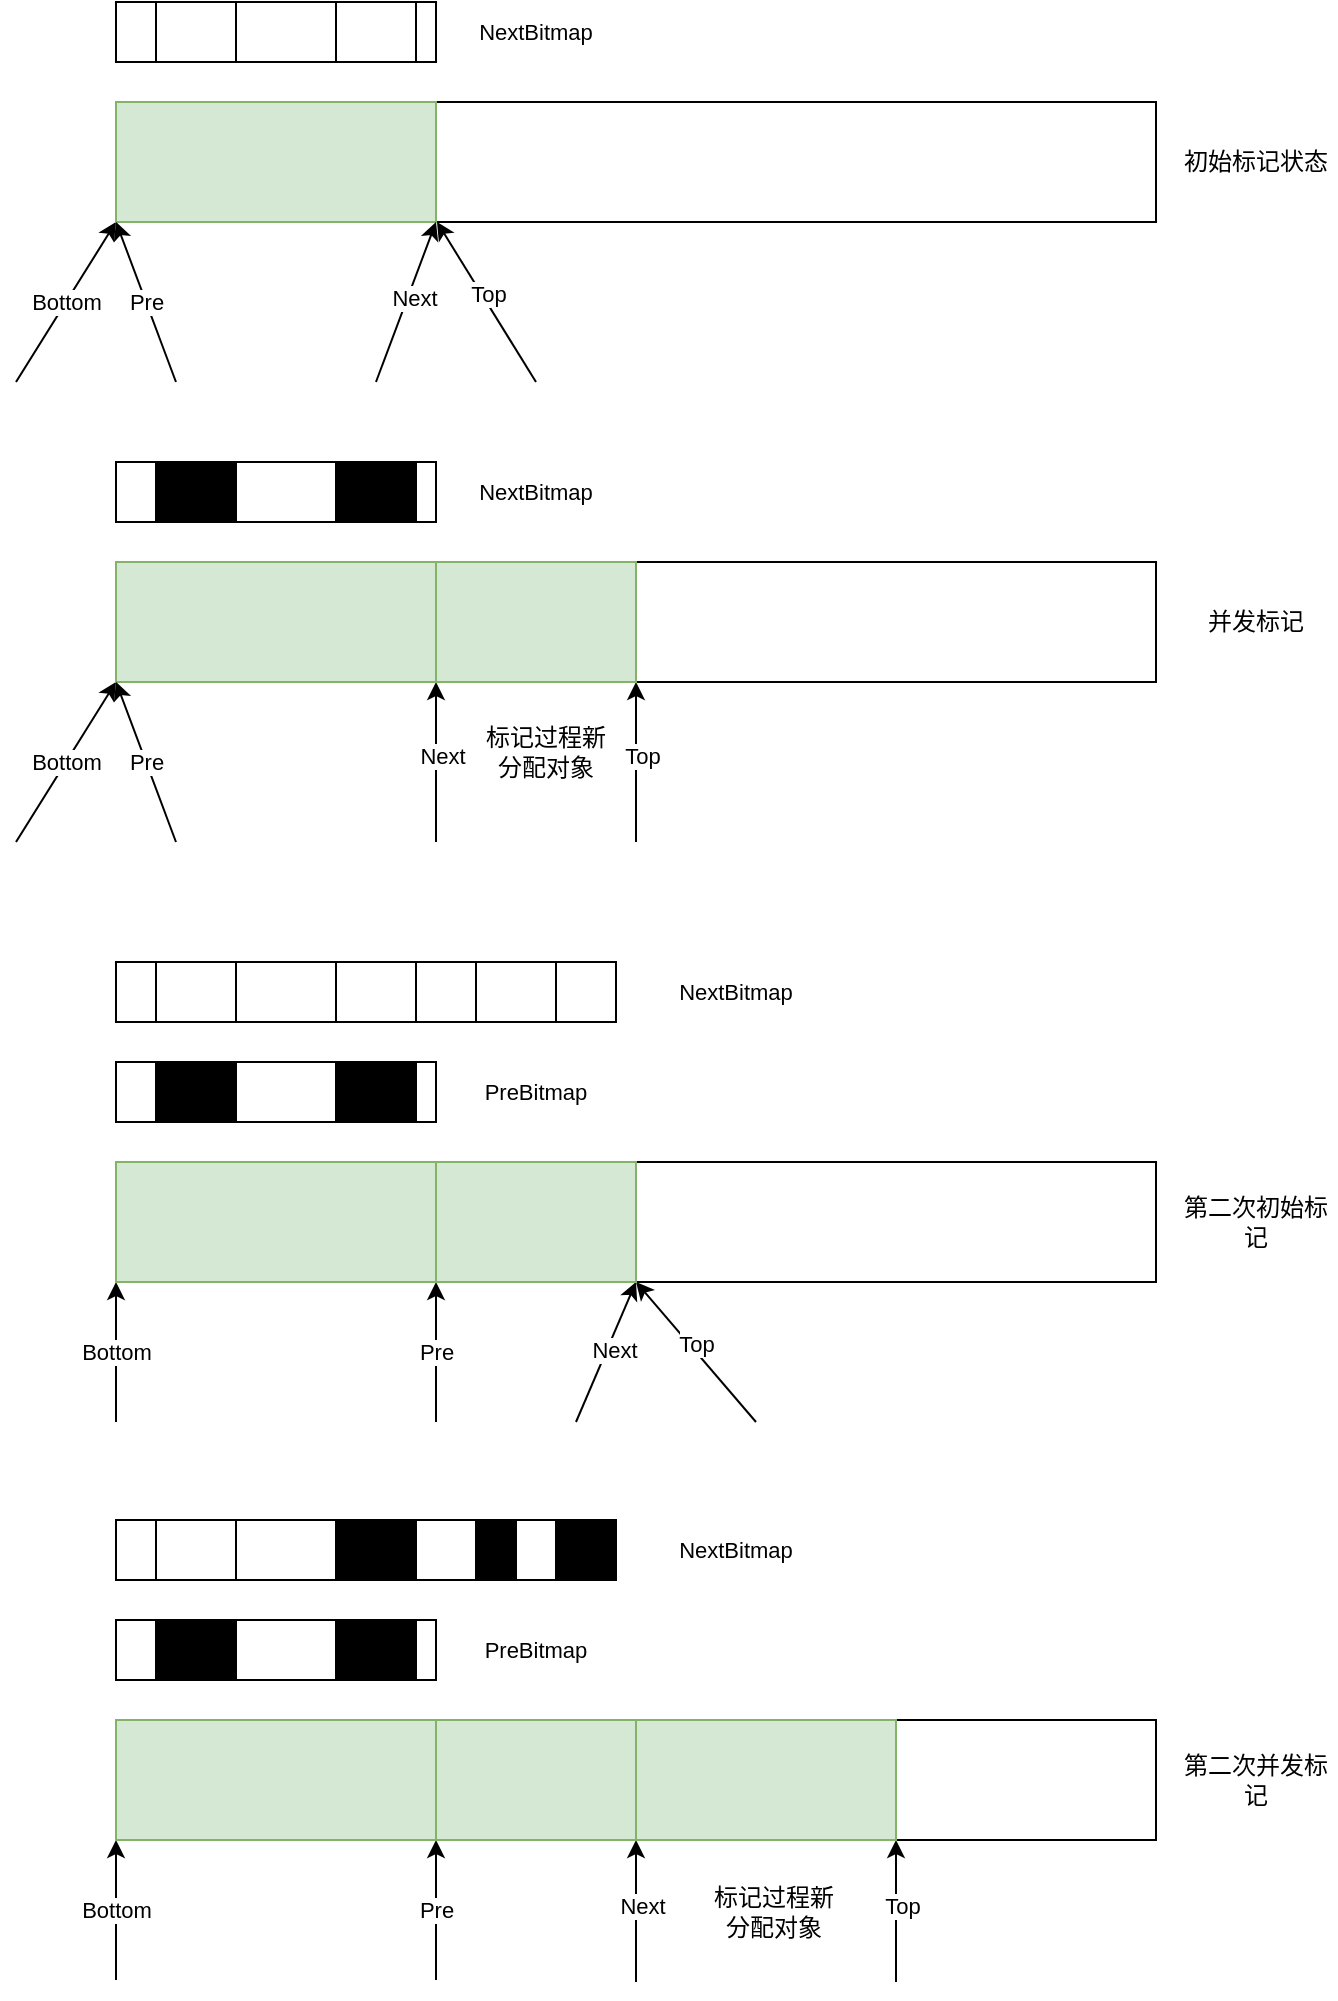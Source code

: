 <mxfile version="18.1.3" type="device"><diagram id="C5RBs43oDa-KdzZeNtuy" name="Page-1"><mxGraphModel dx="1018" dy="669" grid="1" gridSize="10" guides="1" tooltips="1" connect="1" arrows="1" fold="1" page="1" pageScale="1" pageWidth="827" pageHeight="1169" math="0" shadow="0"><root><mxCell id="WIyWlLk6GJQsqaUBKTNV-0"/><mxCell id="WIyWlLk6GJQsqaUBKTNV-1" parent="WIyWlLk6GJQsqaUBKTNV-0"/><mxCell id="0EeGkwCDE5l4dgLq_RrV-0" value="Bottom" style="edgeStyle=none;rounded=0;orthogonalLoop=1;jettySize=auto;html=1;entryX=0;entryY=1;entryDx=0;entryDy=0;" edge="1" parent="WIyWlLk6GJQsqaUBKTNV-1" target="0EeGkwCDE5l4dgLq_RrV-3"><mxGeometry relative="1" as="geometry"><mxPoint x="120" y="370" as="targetPoint"/><mxPoint x="70" y="370" as="sourcePoint"/></mxGeometry></mxCell><mxCell id="0EeGkwCDE5l4dgLq_RrV-1" style="edgeStyle=none;rounded=0;orthogonalLoop=1;jettySize=auto;html=1;entryX=0.25;entryY=1;entryDx=0;entryDy=0;" edge="1" parent="WIyWlLk6GJQsqaUBKTNV-1"><mxGeometry relative="1" as="geometry"><mxPoint x="280.5" y="290" as="targetPoint"/><mxPoint x="330" y="370" as="sourcePoint"/></mxGeometry></mxCell><mxCell id="0EeGkwCDE5l4dgLq_RrV-2" value="Top" style="edgeLabel;html=1;align=center;verticalAlign=middle;resizable=0;points=[];" vertex="1" connectable="0" parent="0EeGkwCDE5l4dgLq_RrV-1"><mxGeometry x="0.078" y="-3" relative="1" as="geometry"><mxPoint as="offset"/></mxGeometry></mxCell><mxCell id="0EeGkwCDE5l4dgLq_RrV-3" value="" style="rounded=0;whiteSpace=wrap;html=1;" vertex="1" parent="WIyWlLk6GJQsqaUBKTNV-1"><mxGeometry x="120" y="230" width="520" height="60" as="geometry"/></mxCell><mxCell id="0EeGkwCDE5l4dgLq_RrV-4" value="" style="rounded=0;whiteSpace=wrap;html=1;fillColor=#d5e8d4;strokeColor=#82b366;" vertex="1" parent="WIyWlLk6GJQsqaUBKTNV-1"><mxGeometry x="120" y="230" width="160" height="60" as="geometry"/></mxCell><mxCell id="0EeGkwCDE5l4dgLq_RrV-6" style="edgeStyle=none;rounded=0;orthogonalLoop=1;jettySize=auto;html=1;entryX=1;entryY=1;entryDx=0;entryDy=0;" edge="1" parent="WIyWlLk6GJQsqaUBKTNV-1" target="0EeGkwCDE5l4dgLq_RrV-4"><mxGeometry relative="1" as="geometry"><mxPoint x="290.5" y="300" as="targetPoint"/><mxPoint x="250" y="370" as="sourcePoint"/></mxGeometry></mxCell><mxCell id="0EeGkwCDE5l4dgLq_RrV-7" value="Next" style="edgeLabel;html=1;align=center;verticalAlign=middle;resizable=0;points=[];" vertex="1" connectable="0" parent="0EeGkwCDE5l4dgLq_RrV-6"><mxGeometry x="0.078" y="-3" relative="1" as="geometry"><mxPoint as="offset"/></mxGeometry></mxCell><mxCell id="0EeGkwCDE5l4dgLq_RrV-8" value="Pre" style="edgeStyle=none;rounded=0;orthogonalLoop=1;jettySize=auto;html=1;entryX=0;entryY=1;entryDx=0;entryDy=0;" edge="1" parent="WIyWlLk6GJQsqaUBKTNV-1" target="0EeGkwCDE5l4dgLq_RrV-4"><mxGeometry relative="1" as="geometry"><mxPoint x="130" y="300" as="targetPoint"/><mxPoint x="150" y="370" as="sourcePoint"/></mxGeometry></mxCell><mxCell id="0EeGkwCDE5l4dgLq_RrV-9" value="" style="rounded=0;whiteSpace=wrap;html=1;" vertex="1" parent="WIyWlLk6GJQsqaUBKTNV-1"><mxGeometry x="120" y="180" width="160" height="30" as="geometry"/></mxCell><mxCell id="0EeGkwCDE5l4dgLq_RrV-18" value="&lt;span style=&quot;font-size: 11px; background-color: rgb(255, 255, 255);&quot;&gt;NextBitmap&lt;/span&gt;" style="text;html=1;strokeColor=none;fillColor=none;align=center;verticalAlign=middle;whiteSpace=wrap;rounded=0;" vertex="1" parent="WIyWlLk6GJQsqaUBKTNV-1"><mxGeometry x="300" y="180" width="60" height="30" as="geometry"/></mxCell><mxCell id="0EeGkwCDE5l4dgLq_RrV-19" value="初始标记状态" style="text;html=1;strokeColor=none;fillColor=none;align=center;verticalAlign=middle;whiteSpace=wrap;rounded=0;" vertex="1" parent="WIyWlLk6GJQsqaUBKTNV-1"><mxGeometry x="650" y="245" width="80" height="30" as="geometry"/></mxCell><mxCell id="0EeGkwCDE5l4dgLq_RrV-20" value="" style="rounded=0;whiteSpace=wrap;html=1;" vertex="1" parent="WIyWlLk6GJQsqaUBKTNV-1"><mxGeometry x="140" y="180" width="40" height="30" as="geometry"/></mxCell><mxCell id="0EeGkwCDE5l4dgLq_RrV-21" value="" style="rounded=0;whiteSpace=wrap;html=1;" vertex="1" parent="WIyWlLk6GJQsqaUBKTNV-1"><mxGeometry x="230" y="180" width="40" height="30" as="geometry"/></mxCell><mxCell id="0EeGkwCDE5l4dgLq_RrV-22" value="Bottom" style="edgeStyle=none;rounded=0;orthogonalLoop=1;jettySize=auto;html=1;entryX=0;entryY=1;entryDx=0;entryDy=0;" edge="1" parent="WIyWlLk6GJQsqaUBKTNV-1" target="0EeGkwCDE5l4dgLq_RrV-25"><mxGeometry relative="1" as="geometry"><mxPoint x="120" y="600" as="targetPoint"/><mxPoint x="70" y="600" as="sourcePoint"/></mxGeometry></mxCell><mxCell id="0EeGkwCDE5l4dgLq_RrV-23" style="edgeStyle=none;rounded=0;orthogonalLoop=1;jettySize=auto;html=1;entryX=0.5;entryY=1;entryDx=0;entryDy=0;" edge="1" parent="WIyWlLk6GJQsqaUBKTNV-1" target="0EeGkwCDE5l4dgLq_RrV-25"><mxGeometry relative="1" as="geometry"><mxPoint x="280.5" y="520" as="targetPoint"/><mxPoint x="380" y="600" as="sourcePoint"/></mxGeometry></mxCell><mxCell id="0EeGkwCDE5l4dgLq_RrV-24" value="Top" style="edgeLabel;html=1;align=center;verticalAlign=middle;resizable=0;points=[];" vertex="1" connectable="0" parent="0EeGkwCDE5l4dgLq_RrV-23"><mxGeometry x="0.078" y="-3" relative="1" as="geometry"><mxPoint as="offset"/></mxGeometry></mxCell><mxCell id="0EeGkwCDE5l4dgLq_RrV-25" value="" style="rounded=0;whiteSpace=wrap;html=1;" vertex="1" parent="WIyWlLk6GJQsqaUBKTNV-1"><mxGeometry x="120" y="460" width="520" height="60" as="geometry"/></mxCell><mxCell id="0EeGkwCDE5l4dgLq_RrV-26" value="" style="rounded=0;whiteSpace=wrap;html=1;fillColor=#d5e8d4;strokeColor=#82b366;" vertex="1" parent="WIyWlLk6GJQsqaUBKTNV-1"><mxGeometry x="120" y="460" width="160" height="60" as="geometry"/></mxCell><mxCell id="0EeGkwCDE5l4dgLq_RrV-27" style="edgeStyle=none;rounded=0;orthogonalLoop=1;jettySize=auto;html=1;entryX=1;entryY=1;entryDx=0;entryDy=0;" edge="1" parent="WIyWlLk6GJQsqaUBKTNV-1" target="0EeGkwCDE5l4dgLq_RrV-26"><mxGeometry relative="1" as="geometry"><mxPoint x="290.5" y="530" as="targetPoint"/><mxPoint x="280" y="600" as="sourcePoint"/></mxGeometry></mxCell><mxCell id="0EeGkwCDE5l4dgLq_RrV-28" value="Next" style="edgeLabel;html=1;align=center;verticalAlign=middle;resizable=0;points=[];" vertex="1" connectable="0" parent="0EeGkwCDE5l4dgLq_RrV-27"><mxGeometry x="0.078" y="-3" relative="1" as="geometry"><mxPoint as="offset"/></mxGeometry></mxCell><mxCell id="0EeGkwCDE5l4dgLq_RrV-29" value="Pre" style="edgeStyle=none;rounded=0;orthogonalLoop=1;jettySize=auto;html=1;entryX=0;entryY=1;entryDx=0;entryDy=0;" edge="1" parent="WIyWlLk6GJQsqaUBKTNV-1" target="0EeGkwCDE5l4dgLq_RrV-26"><mxGeometry relative="1" as="geometry"><mxPoint x="130" y="530" as="targetPoint"/><mxPoint x="150" y="600" as="sourcePoint"/></mxGeometry></mxCell><mxCell id="0EeGkwCDE5l4dgLq_RrV-30" value="" style="rounded=0;whiteSpace=wrap;html=1;" vertex="1" parent="WIyWlLk6GJQsqaUBKTNV-1"><mxGeometry x="120" y="410" width="160" height="30" as="geometry"/></mxCell><mxCell id="0EeGkwCDE5l4dgLq_RrV-31" value="&lt;span style=&quot;font-size: 11px; background-color: rgb(255, 255, 255);&quot;&gt;NextBitmap&lt;/span&gt;" style="text;html=1;strokeColor=none;fillColor=none;align=center;verticalAlign=middle;whiteSpace=wrap;rounded=0;" vertex="1" parent="WIyWlLk6GJQsqaUBKTNV-1"><mxGeometry x="300" y="410" width="60" height="30" as="geometry"/></mxCell><mxCell id="0EeGkwCDE5l4dgLq_RrV-32" value="并发标记" style="text;html=1;strokeColor=none;fillColor=none;align=center;verticalAlign=middle;whiteSpace=wrap;rounded=0;" vertex="1" parent="WIyWlLk6GJQsqaUBKTNV-1"><mxGeometry x="650" y="475" width="80" height="30" as="geometry"/></mxCell><mxCell id="0EeGkwCDE5l4dgLq_RrV-33" value="" style="rounded=0;whiteSpace=wrap;html=1;fillColor=#000000;" vertex="1" parent="WIyWlLk6GJQsqaUBKTNV-1"><mxGeometry x="140" y="410" width="40" height="30" as="geometry"/></mxCell><mxCell id="0EeGkwCDE5l4dgLq_RrV-34" value="" style="rounded=0;whiteSpace=wrap;html=1;fillColor=#000000;" vertex="1" parent="WIyWlLk6GJQsqaUBKTNV-1"><mxGeometry x="230" y="410" width="40" height="30" as="geometry"/></mxCell><mxCell id="0EeGkwCDE5l4dgLq_RrV-35" value="" style="rounded=0;whiteSpace=wrap;html=1;fillColor=#d5e8d4;strokeColor=#82b366;" vertex="1" parent="WIyWlLk6GJQsqaUBKTNV-1"><mxGeometry x="280" y="460" width="100" height="60" as="geometry"/></mxCell><mxCell id="0EeGkwCDE5l4dgLq_RrV-36" value="标记过程新分配对象" style="text;html=1;strokeColor=none;fillColor=none;align=center;verticalAlign=middle;whiteSpace=wrap;rounded=0;" vertex="1" parent="WIyWlLk6GJQsqaUBKTNV-1"><mxGeometry x="300" y="540" width="70" height="30" as="geometry"/></mxCell><mxCell id="0EeGkwCDE5l4dgLq_RrV-37" value="Bottom" style="edgeStyle=none;rounded=0;orthogonalLoop=1;jettySize=auto;html=1;entryX=0;entryY=1;entryDx=0;entryDy=0;" edge="1" parent="WIyWlLk6GJQsqaUBKTNV-1" target="0EeGkwCDE5l4dgLq_RrV-40"><mxGeometry relative="1" as="geometry"><mxPoint x="120" y="900" as="targetPoint"/><mxPoint x="120" y="890" as="sourcePoint"/></mxGeometry></mxCell><mxCell id="0EeGkwCDE5l4dgLq_RrV-38" style="edgeStyle=none;rounded=0;orthogonalLoop=1;jettySize=auto;html=1;entryX=0.5;entryY=1;entryDx=0;entryDy=0;" edge="1" parent="WIyWlLk6GJQsqaUBKTNV-1" target="0EeGkwCDE5l4dgLq_RrV-40"><mxGeometry relative="1" as="geometry"><mxPoint x="280.5" y="820" as="targetPoint"/><mxPoint x="440" y="890" as="sourcePoint"/></mxGeometry></mxCell><mxCell id="0EeGkwCDE5l4dgLq_RrV-39" value="Top" style="edgeLabel;html=1;align=center;verticalAlign=middle;resizable=0;points=[];" vertex="1" connectable="0" parent="0EeGkwCDE5l4dgLq_RrV-38"><mxGeometry x="0.078" y="-3" relative="1" as="geometry"><mxPoint as="offset"/></mxGeometry></mxCell><mxCell id="0EeGkwCDE5l4dgLq_RrV-40" value="" style="rounded=0;whiteSpace=wrap;html=1;" vertex="1" parent="WIyWlLk6GJQsqaUBKTNV-1"><mxGeometry x="120" y="760" width="520" height="60" as="geometry"/></mxCell><mxCell id="0EeGkwCDE5l4dgLq_RrV-41" value="" style="rounded=0;whiteSpace=wrap;html=1;fillColor=#d5e8d4;strokeColor=#82b366;" vertex="1" parent="WIyWlLk6GJQsqaUBKTNV-1"><mxGeometry x="120" y="760" width="160" height="60" as="geometry"/></mxCell><mxCell id="0EeGkwCDE5l4dgLq_RrV-42" style="edgeStyle=none;rounded=0;orthogonalLoop=1;jettySize=auto;html=1;entryX=1;entryY=1;entryDx=0;entryDy=0;" edge="1" parent="WIyWlLk6GJQsqaUBKTNV-1" target="0EeGkwCDE5l4dgLq_RrV-50"><mxGeometry relative="1" as="geometry"><mxPoint x="290.5" y="830" as="targetPoint"/><mxPoint x="350" y="890" as="sourcePoint"/></mxGeometry></mxCell><mxCell id="0EeGkwCDE5l4dgLq_RrV-43" value="Next" style="edgeLabel;html=1;align=center;verticalAlign=middle;resizable=0;points=[];" vertex="1" connectable="0" parent="0EeGkwCDE5l4dgLq_RrV-42"><mxGeometry x="0.078" y="-3" relative="1" as="geometry"><mxPoint as="offset"/></mxGeometry></mxCell><mxCell id="0EeGkwCDE5l4dgLq_RrV-44" value="Pre" style="edgeStyle=none;rounded=0;orthogonalLoop=1;jettySize=auto;html=1;entryX=1;entryY=1;entryDx=0;entryDy=0;" edge="1" parent="WIyWlLk6GJQsqaUBKTNV-1" target="0EeGkwCDE5l4dgLq_RrV-41"><mxGeometry relative="1" as="geometry"><mxPoint x="130" y="830" as="targetPoint"/><mxPoint x="280" y="890" as="sourcePoint"/></mxGeometry></mxCell><mxCell id="0EeGkwCDE5l4dgLq_RrV-45" value="" style="rounded=0;whiteSpace=wrap;html=1;" vertex="1" parent="WIyWlLk6GJQsqaUBKTNV-1"><mxGeometry x="120" y="710" width="160" height="30" as="geometry"/></mxCell><mxCell id="0EeGkwCDE5l4dgLq_RrV-46" value="&lt;span style=&quot;font-size: 11px; background-color: rgb(255, 255, 255);&quot;&gt;PreBitmap&lt;/span&gt;" style="text;html=1;strokeColor=none;fillColor=none;align=center;verticalAlign=middle;whiteSpace=wrap;rounded=0;" vertex="1" parent="WIyWlLk6GJQsqaUBKTNV-1"><mxGeometry x="300" y="710" width="60" height="30" as="geometry"/></mxCell><mxCell id="0EeGkwCDE5l4dgLq_RrV-47" value="第二次初始标记" style="text;html=1;strokeColor=none;fillColor=none;align=center;verticalAlign=middle;whiteSpace=wrap;rounded=0;" vertex="1" parent="WIyWlLk6GJQsqaUBKTNV-1"><mxGeometry x="650" y="775" width="80" height="30" as="geometry"/></mxCell><mxCell id="0EeGkwCDE5l4dgLq_RrV-48" value="" style="rounded=0;whiteSpace=wrap;html=1;fillColor=#000000;" vertex="1" parent="WIyWlLk6GJQsqaUBKTNV-1"><mxGeometry x="140" y="710" width="40" height="30" as="geometry"/></mxCell><mxCell id="0EeGkwCDE5l4dgLq_RrV-49" value="" style="rounded=0;whiteSpace=wrap;html=1;fillColor=#000000;" vertex="1" parent="WIyWlLk6GJQsqaUBKTNV-1"><mxGeometry x="230" y="710" width="40" height="30" as="geometry"/></mxCell><mxCell id="0EeGkwCDE5l4dgLq_RrV-50" value="" style="rounded=0;whiteSpace=wrap;html=1;fillColor=#d5e8d4;strokeColor=#82b366;" vertex="1" parent="WIyWlLk6GJQsqaUBKTNV-1"><mxGeometry x="280" y="760" width="100" height="60" as="geometry"/></mxCell><mxCell id="0EeGkwCDE5l4dgLq_RrV-52" value="" style="rounded=0;whiteSpace=wrap;html=1;" vertex="1" parent="WIyWlLk6GJQsqaUBKTNV-1"><mxGeometry x="120" y="660" width="250" height="30" as="geometry"/></mxCell><mxCell id="0EeGkwCDE5l4dgLq_RrV-53" value="&lt;span style=&quot;font-size: 11px; background-color: rgb(255, 255, 255);&quot;&gt;NextBitmap&lt;/span&gt;" style="text;html=1;strokeColor=none;fillColor=none;align=center;verticalAlign=middle;whiteSpace=wrap;rounded=0;" vertex="1" parent="WIyWlLk6GJQsqaUBKTNV-1"><mxGeometry x="400" y="660" width="60" height="30" as="geometry"/></mxCell><mxCell id="0EeGkwCDE5l4dgLq_RrV-54" value="" style="rounded=0;whiteSpace=wrap;html=1;" vertex="1" parent="WIyWlLk6GJQsqaUBKTNV-1"><mxGeometry x="140" y="660" width="40" height="30" as="geometry"/></mxCell><mxCell id="0EeGkwCDE5l4dgLq_RrV-55" value="" style="rounded=0;whiteSpace=wrap;html=1;" vertex="1" parent="WIyWlLk6GJQsqaUBKTNV-1"><mxGeometry x="230" y="660" width="40" height="30" as="geometry"/></mxCell><mxCell id="0EeGkwCDE5l4dgLq_RrV-56" value="" style="rounded=0;whiteSpace=wrap;html=1;" vertex="1" parent="WIyWlLk6GJQsqaUBKTNV-1"><mxGeometry x="300" y="660" width="40" height="30" as="geometry"/></mxCell><mxCell id="0EeGkwCDE5l4dgLq_RrV-57" value="Bottom" style="edgeStyle=none;rounded=0;orthogonalLoop=1;jettySize=auto;html=1;entryX=0;entryY=1;entryDx=0;entryDy=0;" edge="1" parent="WIyWlLk6GJQsqaUBKTNV-1" target="0EeGkwCDE5l4dgLq_RrV-60"><mxGeometry relative="1" as="geometry"><mxPoint x="120" y="1179" as="targetPoint"/><mxPoint x="120" y="1169" as="sourcePoint"/></mxGeometry></mxCell><mxCell id="0EeGkwCDE5l4dgLq_RrV-58" style="edgeStyle=none;rounded=0;orthogonalLoop=1;jettySize=auto;html=1;entryX=0.75;entryY=1;entryDx=0;entryDy=0;" edge="1" parent="WIyWlLk6GJQsqaUBKTNV-1" target="0EeGkwCDE5l4dgLq_RrV-60"><mxGeometry relative="1" as="geometry"><mxPoint x="280.5" y="1099" as="targetPoint"/><mxPoint x="510" y="1170" as="sourcePoint"/></mxGeometry></mxCell><mxCell id="0EeGkwCDE5l4dgLq_RrV-59" value="Top" style="edgeLabel;html=1;align=center;verticalAlign=middle;resizable=0;points=[];" vertex="1" connectable="0" parent="0EeGkwCDE5l4dgLq_RrV-58"><mxGeometry x="0.078" y="-3" relative="1" as="geometry"><mxPoint as="offset"/></mxGeometry></mxCell><mxCell id="0EeGkwCDE5l4dgLq_RrV-60" value="" style="rounded=0;whiteSpace=wrap;html=1;" vertex="1" parent="WIyWlLk6GJQsqaUBKTNV-1"><mxGeometry x="120" y="1039" width="520" height="60" as="geometry"/></mxCell><mxCell id="0EeGkwCDE5l4dgLq_RrV-61" value="" style="rounded=0;whiteSpace=wrap;html=1;fillColor=#d5e8d4;strokeColor=#82b366;" vertex="1" parent="WIyWlLk6GJQsqaUBKTNV-1"><mxGeometry x="120" y="1039" width="160" height="60" as="geometry"/></mxCell><mxCell id="0EeGkwCDE5l4dgLq_RrV-62" style="edgeStyle=none;rounded=0;orthogonalLoop=1;jettySize=auto;html=1;entryX=1;entryY=1;entryDx=0;entryDy=0;" edge="1" parent="WIyWlLk6GJQsqaUBKTNV-1" target="0EeGkwCDE5l4dgLq_RrV-70"><mxGeometry relative="1" as="geometry"><mxPoint x="290.5" y="1109" as="targetPoint"/><mxPoint x="380" y="1170" as="sourcePoint"/></mxGeometry></mxCell><mxCell id="0EeGkwCDE5l4dgLq_RrV-63" value="Next" style="edgeLabel;html=1;align=center;verticalAlign=middle;resizable=0;points=[];" vertex="1" connectable="0" parent="0EeGkwCDE5l4dgLq_RrV-62"><mxGeometry x="0.078" y="-3" relative="1" as="geometry"><mxPoint as="offset"/></mxGeometry></mxCell><mxCell id="0EeGkwCDE5l4dgLq_RrV-64" value="Pre" style="edgeStyle=none;rounded=0;orthogonalLoop=1;jettySize=auto;html=1;entryX=1;entryY=1;entryDx=0;entryDy=0;" edge="1" parent="WIyWlLk6GJQsqaUBKTNV-1" target="0EeGkwCDE5l4dgLq_RrV-61"><mxGeometry relative="1" as="geometry"><mxPoint x="130" y="1109" as="targetPoint"/><mxPoint x="280" y="1169" as="sourcePoint"/></mxGeometry></mxCell><mxCell id="0EeGkwCDE5l4dgLq_RrV-65" value="" style="rounded=0;whiteSpace=wrap;html=1;" vertex="1" parent="WIyWlLk6GJQsqaUBKTNV-1"><mxGeometry x="120" y="989" width="160" height="30" as="geometry"/></mxCell><mxCell id="0EeGkwCDE5l4dgLq_RrV-66" value="&lt;span style=&quot;font-size: 11px; background-color: rgb(255, 255, 255);&quot;&gt;PreBitmap&lt;/span&gt;" style="text;html=1;strokeColor=none;fillColor=none;align=center;verticalAlign=middle;whiteSpace=wrap;rounded=0;" vertex="1" parent="WIyWlLk6GJQsqaUBKTNV-1"><mxGeometry x="300" y="989" width="60" height="30" as="geometry"/></mxCell><mxCell id="0EeGkwCDE5l4dgLq_RrV-67" value="第二次并发标记" style="text;html=1;strokeColor=none;fillColor=none;align=center;verticalAlign=middle;whiteSpace=wrap;rounded=0;" vertex="1" parent="WIyWlLk6GJQsqaUBKTNV-1"><mxGeometry x="650" y="1054" width="80" height="30" as="geometry"/></mxCell><mxCell id="0EeGkwCDE5l4dgLq_RrV-68" value="" style="rounded=0;whiteSpace=wrap;html=1;fillColor=#000000;" vertex="1" parent="WIyWlLk6GJQsqaUBKTNV-1"><mxGeometry x="140" y="989" width="40" height="30" as="geometry"/></mxCell><mxCell id="0EeGkwCDE5l4dgLq_RrV-69" value="" style="rounded=0;whiteSpace=wrap;html=1;fillColor=#000000;" vertex="1" parent="WIyWlLk6GJQsqaUBKTNV-1"><mxGeometry x="230" y="989" width="40" height="30" as="geometry"/></mxCell><mxCell id="0EeGkwCDE5l4dgLq_RrV-70" value="" style="rounded=0;whiteSpace=wrap;html=1;fillColor=#d5e8d4;strokeColor=#82b366;" vertex="1" parent="WIyWlLk6GJQsqaUBKTNV-1"><mxGeometry x="280" y="1039" width="100" height="60" as="geometry"/></mxCell><mxCell id="0EeGkwCDE5l4dgLq_RrV-71" value="" style="rounded=0;whiteSpace=wrap;html=1;" vertex="1" parent="WIyWlLk6GJQsqaUBKTNV-1"><mxGeometry x="120" y="939" width="250" height="30" as="geometry"/></mxCell><mxCell id="0EeGkwCDE5l4dgLq_RrV-72" value="&lt;span style=&quot;font-size: 11px; background-color: rgb(255, 255, 255);&quot;&gt;NextBitmap&lt;/span&gt;" style="text;html=1;strokeColor=none;fillColor=none;align=center;verticalAlign=middle;whiteSpace=wrap;rounded=0;" vertex="1" parent="WIyWlLk6GJQsqaUBKTNV-1"><mxGeometry x="400" y="939" width="60" height="30" as="geometry"/></mxCell><mxCell id="0EeGkwCDE5l4dgLq_RrV-73" value="" style="rounded=0;whiteSpace=wrap;html=1;" vertex="1" parent="WIyWlLk6GJQsqaUBKTNV-1"><mxGeometry x="140" y="939" width="40" height="30" as="geometry"/></mxCell><mxCell id="0EeGkwCDE5l4dgLq_RrV-74" value="" style="rounded=0;whiteSpace=wrap;html=1;fillColor=#000000;" vertex="1" parent="WIyWlLk6GJQsqaUBKTNV-1"><mxGeometry x="230" y="939" width="40" height="30" as="geometry"/></mxCell><mxCell id="0EeGkwCDE5l4dgLq_RrV-75" value="" style="rounded=0;whiteSpace=wrap;html=1;fillColor=#000000;" vertex="1" parent="WIyWlLk6GJQsqaUBKTNV-1"><mxGeometry x="300" y="939" width="20" height="30" as="geometry"/></mxCell><mxCell id="0EeGkwCDE5l4dgLq_RrV-76" value="" style="rounded=0;whiteSpace=wrap;html=1;fillColor=#000000;" vertex="1" parent="WIyWlLk6GJQsqaUBKTNV-1"><mxGeometry x="340" y="939" width="30" height="30" as="geometry"/></mxCell><mxCell id="0EeGkwCDE5l4dgLq_RrV-77" value="标记过程新分配对象" style="text;html=1;strokeColor=none;fillColor=none;align=center;verticalAlign=middle;whiteSpace=wrap;rounded=0;" vertex="1" parent="WIyWlLk6GJQsqaUBKTNV-1"><mxGeometry x="414" y="1120" width="70" height="30" as="geometry"/></mxCell><mxCell id="0EeGkwCDE5l4dgLq_RrV-78" value="" style="rounded=0;whiteSpace=wrap;html=1;fillColor=#d5e8d4;strokeColor=#82b366;" vertex="1" parent="WIyWlLk6GJQsqaUBKTNV-1"><mxGeometry x="380" y="1039" width="130" height="60" as="geometry"/></mxCell></root></mxGraphModel></diagram></mxfile>